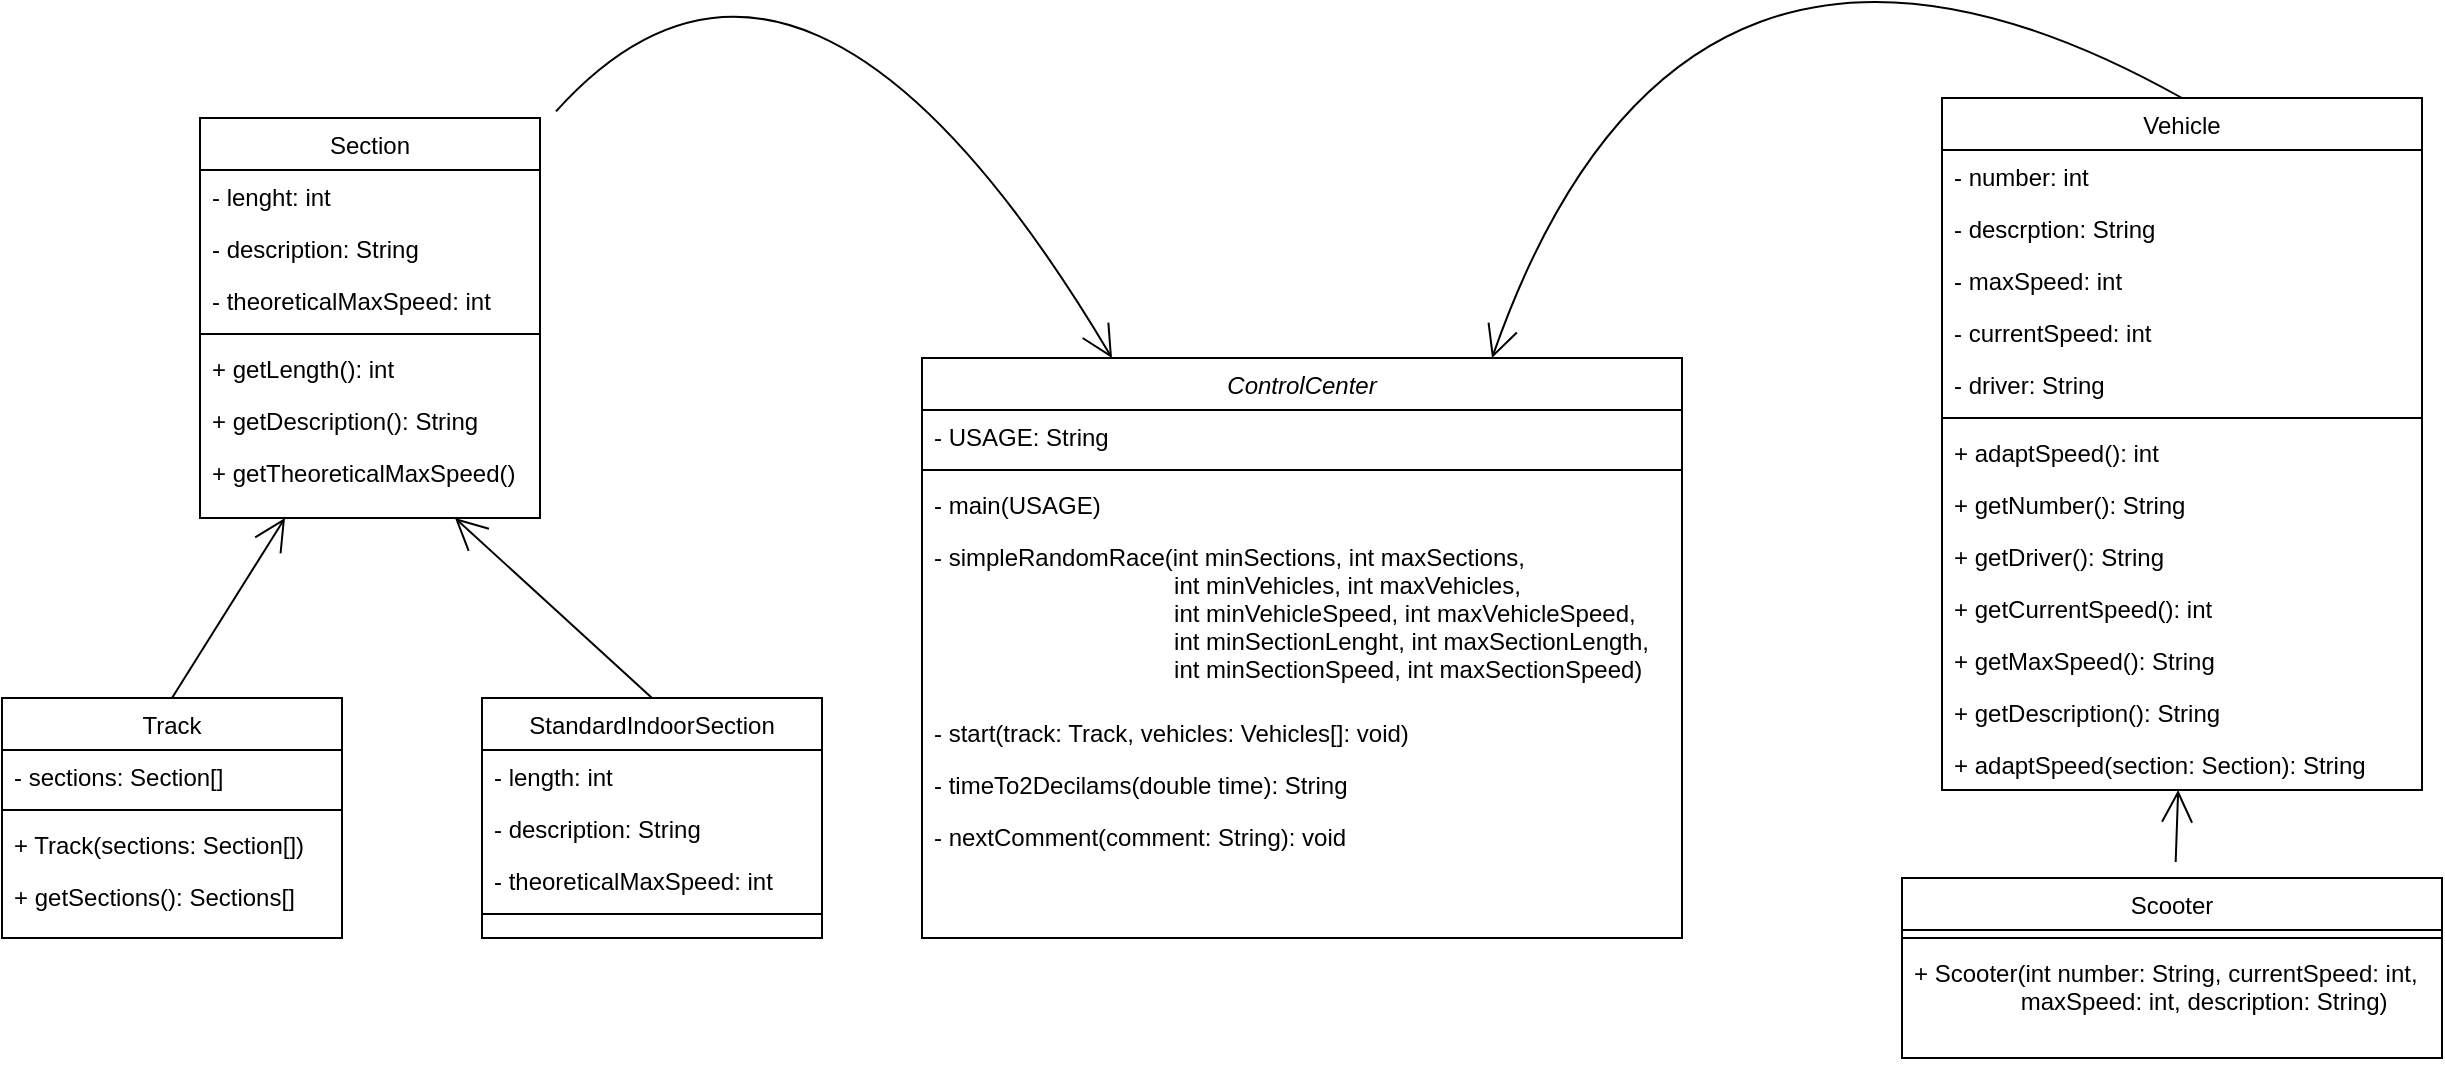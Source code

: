 <mxfile version="21.7.5" type="device">
  <diagram id="C5RBs43oDa-KdzZeNtuy" name="Page-1">
    <mxGraphModel dx="1572" dy="813" grid="1" gridSize="10" guides="1" tooltips="1" connect="1" arrows="1" fold="1" page="1" pageScale="1" pageWidth="827" pageHeight="1169" math="0" shadow="0">
      <root>
        <mxCell id="WIyWlLk6GJQsqaUBKTNV-0" />
        <mxCell id="WIyWlLk6GJQsqaUBKTNV-1" parent="WIyWlLk6GJQsqaUBKTNV-0" />
        <mxCell id="zkfFHV4jXpPFQw0GAbJ--0" value="ControlCenter" style="swimlane;fontStyle=2;align=center;verticalAlign=top;childLayout=stackLayout;horizontal=1;startSize=26;horizontalStack=0;resizeParent=1;resizeLast=0;collapsible=1;marginBottom=0;rounded=0;shadow=0;strokeWidth=1;" parent="WIyWlLk6GJQsqaUBKTNV-1" vertex="1">
          <mxGeometry x="520" y="220" width="380" height="290" as="geometry">
            <mxRectangle x="230" y="140" width="160" height="26" as="alternateBounds" />
          </mxGeometry>
        </mxCell>
        <mxCell id="zkfFHV4jXpPFQw0GAbJ--1" value="- USAGE: String" style="text;align=left;verticalAlign=top;spacingLeft=4;spacingRight=4;overflow=hidden;rotatable=0;points=[[0,0.5],[1,0.5]];portConstraint=eastwest;" parent="zkfFHV4jXpPFQw0GAbJ--0" vertex="1">
          <mxGeometry y="26" width="380" height="26" as="geometry" />
        </mxCell>
        <mxCell id="zkfFHV4jXpPFQw0GAbJ--4" value="" style="line;html=1;strokeWidth=1;align=left;verticalAlign=middle;spacingTop=-1;spacingLeft=3;spacingRight=3;rotatable=0;labelPosition=right;points=[];portConstraint=eastwest;" parent="zkfFHV4jXpPFQw0GAbJ--0" vertex="1">
          <mxGeometry y="52" width="380" height="8" as="geometry" />
        </mxCell>
        <mxCell id="388Pjs_imZJgpgRdutku-82" value="- main(USAGE)" style="text;align=left;verticalAlign=top;spacingLeft=4;spacingRight=4;overflow=hidden;rotatable=0;points=[[0,0.5],[1,0.5]];portConstraint=eastwest;" vertex="1" parent="zkfFHV4jXpPFQw0GAbJ--0">
          <mxGeometry y="60" width="380" height="26" as="geometry" />
        </mxCell>
        <mxCell id="zkfFHV4jXpPFQw0GAbJ--5" value="- simpleRandomRace(int minSections, int maxSections, &#xa;                                    int minVehicles, int maxVehicles,&#xa;                                    int minVehicleSpeed, int maxVehicleSpeed,&#xa;                                    int minSectionLenght, int maxSectionLength, &#xa;                                    int minSectionSpeed, int maxSectionSpeed)" style="text;align=left;verticalAlign=top;spacingLeft=4;spacingRight=4;overflow=hidden;rotatable=0;points=[[0,0.5],[1,0.5]];portConstraint=eastwest;" parent="zkfFHV4jXpPFQw0GAbJ--0" vertex="1">
          <mxGeometry y="86" width="380" height="88" as="geometry" />
        </mxCell>
        <mxCell id="388Pjs_imZJgpgRdutku-76" value="- start(track: Track, vehicles: Vehicles[]: void)" style="text;align=left;verticalAlign=top;spacingLeft=4;spacingRight=4;overflow=hidden;rotatable=0;points=[[0,0.5],[1,0.5]];portConstraint=eastwest;" vertex="1" parent="zkfFHV4jXpPFQw0GAbJ--0">
          <mxGeometry y="174" width="380" height="26" as="geometry" />
        </mxCell>
        <mxCell id="388Pjs_imZJgpgRdutku-75" value="- timeTo2Decilams(double time): String" style="text;align=left;verticalAlign=top;spacingLeft=4;spacingRight=4;overflow=hidden;rotatable=0;points=[[0,0.5],[1,0.5]];portConstraint=eastwest;" vertex="1" parent="zkfFHV4jXpPFQw0GAbJ--0">
          <mxGeometry y="200" width="380" height="26" as="geometry" />
        </mxCell>
        <mxCell id="388Pjs_imZJgpgRdutku-77" value="- nextComment(comment: String): void" style="text;align=left;verticalAlign=top;spacingLeft=4;spacingRight=4;overflow=hidden;rotatable=0;points=[[0,0.5],[1,0.5]];portConstraint=eastwest;" vertex="1" parent="zkfFHV4jXpPFQw0GAbJ--0">
          <mxGeometry y="226" width="380" height="26" as="geometry" />
        </mxCell>
        <mxCell id="388Pjs_imZJgpgRdutku-81" style="edgeStyle=none;curved=1;rounded=0;orthogonalLoop=1;jettySize=auto;html=1;entryX=0.75;entryY=0;entryDx=0;entryDy=0;endArrow=open;startSize=14;endSize=14;sourcePerimeterSpacing=8;targetPerimeterSpacing=8;exitX=0.5;exitY=0;exitDx=0;exitDy=0;" edge="1" parent="WIyWlLk6GJQsqaUBKTNV-1" source="zkfFHV4jXpPFQw0GAbJ--17" target="zkfFHV4jXpPFQw0GAbJ--0">
          <mxGeometry relative="1" as="geometry">
            <Array as="points">
              <mxPoint x="900" y="-50" />
            </Array>
          </mxGeometry>
        </mxCell>
        <mxCell id="zkfFHV4jXpPFQw0GAbJ--17" value="Vehicle" style="swimlane;fontStyle=0;align=center;verticalAlign=top;childLayout=stackLayout;horizontal=1;startSize=26;horizontalStack=0;resizeParent=1;resizeLast=0;collapsible=1;marginBottom=0;rounded=0;shadow=0;strokeWidth=1;" parent="WIyWlLk6GJQsqaUBKTNV-1" vertex="1">
          <mxGeometry x="1030" y="90" width="240" height="346" as="geometry">
            <mxRectangle x="550" y="140" width="160" height="26" as="alternateBounds" />
          </mxGeometry>
        </mxCell>
        <mxCell id="388Pjs_imZJgpgRdutku-1" value="- number: int" style="text;align=left;verticalAlign=top;spacingLeft=4;spacingRight=4;overflow=hidden;rotatable=0;points=[[0,0.5],[1,0.5]];portConstraint=eastwest;" vertex="1" parent="zkfFHV4jXpPFQw0GAbJ--17">
          <mxGeometry y="26" width="240" height="26" as="geometry" />
        </mxCell>
        <mxCell id="388Pjs_imZJgpgRdutku-7" value="- descrption: String" style="text;align=left;verticalAlign=top;spacingLeft=4;spacingRight=4;overflow=hidden;rotatable=0;points=[[0,0.5],[1,0.5]];portConstraint=eastwest;" vertex="1" parent="zkfFHV4jXpPFQw0GAbJ--17">
          <mxGeometry y="52" width="240" height="26" as="geometry" />
        </mxCell>
        <mxCell id="388Pjs_imZJgpgRdutku-6" value="- maxSpeed: int" style="text;align=left;verticalAlign=top;spacingLeft=4;spacingRight=4;overflow=hidden;rotatable=0;points=[[0,0.5],[1,0.5]];portConstraint=eastwest;" vertex="1" parent="zkfFHV4jXpPFQw0GAbJ--17">
          <mxGeometry y="78" width="240" height="26" as="geometry" />
        </mxCell>
        <mxCell id="388Pjs_imZJgpgRdutku-5" value="- currentSpeed: int" style="text;align=left;verticalAlign=top;spacingLeft=4;spacingRight=4;overflow=hidden;rotatable=0;points=[[0,0.5],[1,0.5]];portConstraint=eastwest;" vertex="1" parent="zkfFHV4jXpPFQw0GAbJ--17">
          <mxGeometry y="104" width="240" height="26" as="geometry" />
        </mxCell>
        <mxCell id="388Pjs_imZJgpgRdutku-4" value="- driver: String" style="text;align=left;verticalAlign=top;spacingLeft=4;spacingRight=4;overflow=hidden;rotatable=0;points=[[0,0.5],[1,0.5]];portConstraint=eastwest;" vertex="1" parent="zkfFHV4jXpPFQw0GAbJ--17">
          <mxGeometry y="130" width="240" height="26" as="geometry" />
        </mxCell>
        <mxCell id="zkfFHV4jXpPFQw0GAbJ--23" value="" style="line;html=1;strokeWidth=1;align=left;verticalAlign=middle;spacingTop=-1;spacingLeft=3;spacingRight=3;rotatable=0;labelPosition=right;points=[];portConstraint=eastwest;" parent="zkfFHV4jXpPFQw0GAbJ--17" vertex="1">
          <mxGeometry y="156" width="240" height="8" as="geometry" />
        </mxCell>
        <mxCell id="388Pjs_imZJgpgRdutku-19" value="+ adaptSpeed(): int" style="text;align=left;verticalAlign=top;spacingLeft=4;spacingRight=4;overflow=hidden;rotatable=0;points=[[0,0.5],[1,0.5]];portConstraint=eastwest;" vertex="1" parent="zkfFHV4jXpPFQw0GAbJ--17">
          <mxGeometry y="164" width="240" height="26" as="geometry" />
        </mxCell>
        <mxCell id="388Pjs_imZJgpgRdutku-14" value="+ getNumber(): String" style="text;align=left;verticalAlign=top;spacingLeft=4;spacingRight=4;overflow=hidden;rotatable=0;points=[[0,0.5],[1,0.5]];portConstraint=eastwest;" vertex="1" parent="zkfFHV4jXpPFQw0GAbJ--17">
          <mxGeometry y="190" width="240" height="26" as="geometry" />
        </mxCell>
        <mxCell id="388Pjs_imZJgpgRdutku-70" value="+ getDriver(): String" style="text;align=left;verticalAlign=top;spacingLeft=4;spacingRight=4;overflow=hidden;rotatable=0;points=[[0,0.5],[1,0.5]];portConstraint=eastwest;" vertex="1" parent="zkfFHV4jXpPFQw0GAbJ--17">
          <mxGeometry y="216" width="240" height="26" as="geometry" />
        </mxCell>
        <mxCell id="388Pjs_imZJgpgRdutku-17" value="+ getCurrentSpeed(): int" style="text;align=left;verticalAlign=top;spacingLeft=4;spacingRight=4;overflow=hidden;rotatable=0;points=[[0,0.5],[1,0.5]];portConstraint=eastwest;" vertex="1" parent="zkfFHV4jXpPFQw0GAbJ--17">
          <mxGeometry y="242" width="240" height="26" as="geometry" />
        </mxCell>
        <mxCell id="388Pjs_imZJgpgRdutku-18" value="+ getMaxSpeed(): String" style="text;align=left;verticalAlign=top;spacingLeft=4;spacingRight=4;overflow=hidden;rotatable=0;points=[[0,0.5],[1,0.5]];portConstraint=eastwest;" vertex="1" parent="zkfFHV4jXpPFQw0GAbJ--17">
          <mxGeometry y="268" width="240" height="26" as="geometry" />
        </mxCell>
        <mxCell id="388Pjs_imZJgpgRdutku-16" value="+ getDescription(): String" style="text;align=left;verticalAlign=top;spacingLeft=4;spacingRight=4;overflow=hidden;rotatable=0;points=[[0,0.5],[1,0.5]];portConstraint=eastwest;" vertex="1" parent="zkfFHV4jXpPFQw0GAbJ--17">
          <mxGeometry y="294" width="240" height="26" as="geometry" />
        </mxCell>
        <mxCell id="388Pjs_imZJgpgRdutku-71" value="+ adaptSpeed(section: Section): String" style="text;align=left;verticalAlign=top;spacingLeft=4;spacingRight=4;overflow=hidden;rotatable=0;points=[[0,0.5],[1,0.5]];portConstraint=eastwest;" vertex="1" parent="zkfFHV4jXpPFQw0GAbJ--17">
          <mxGeometry y="320" width="240" height="26" as="geometry" />
        </mxCell>
        <mxCell id="388Pjs_imZJgpgRdutku-78" style="edgeStyle=none;curved=1;rounded=0;orthogonalLoop=1;jettySize=auto;html=1;entryX=0.492;entryY=1;entryDx=0;entryDy=0;entryPerimeter=0;endArrow=open;startSize=14;endSize=14;sourcePerimeterSpacing=8;targetPerimeterSpacing=8;" edge="1" parent="WIyWlLk6GJQsqaUBKTNV-1" source="388Pjs_imZJgpgRdutku-0" target="388Pjs_imZJgpgRdutku-71">
          <mxGeometry relative="1" as="geometry" />
        </mxCell>
        <mxCell id="388Pjs_imZJgpgRdutku-0" value="Scooter" style="swimlane;fontStyle=0;align=center;verticalAlign=top;childLayout=stackLayout;horizontal=1;startSize=26;horizontalStack=0;resizeParent=1;resizeLast=0;collapsible=1;marginBottom=0;rounded=0;shadow=0;strokeWidth=1;" vertex="1" parent="WIyWlLk6GJQsqaUBKTNV-1">
          <mxGeometry x="1010" y="480" width="270" height="90" as="geometry">
            <mxRectangle x="340" y="380" width="170" height="26" as="alternateBounds" />
          </mxGeometry>
        </mxCell>
        <mxCell id="388Pjs_imZJgpgRdutku-2" value="" style="line;html=1;strokeWidth=1;align=left;verticalAlign=middle;spacingTop=-1;spacingLeft=3;spacingRight=3;rotatable=0;labelPosition=right;points=[];portConstraint=eastwest;" vertex="1" parent="388Pjs_imZJgpgRdutku-0">
          <mxGeometry y="26" width="270" height="8" as="geometry" />
        </mxCell>
        <mxCell id="388Pjs_imZJgpgRdutku-8" value="+ Scooter(int number: String, currentSpeed: int,&#xa;                maxSpeed: int, description: String)" style="text;align=left;verticalAlign=top;spacingLeft=4;spacingRight=4;overflow=hidden;rotatable=0;points=[[0,0.5],[1,0.5]];portConstraint=eastwest;" vertex="1" parent="388Pjs_imZJgpgRdutku-0">
          <mxGeometry y="34" width="270" height="56" as="geometry" />
        </mxCell>
        <mxCell id="388Pjs_imZJgpgRdutku-79" style="edgeStyle=none;curved=1;rounded=0;orthogonalLoop=1;jettySize=auto;html=1;entryX=0.75;entryY=1;entryDx=0;entryDy=0;endArrow=open;startSize=14;endSize=14;sourcePerimeterSpacing=8;targetPerimeterSpacing=8;exitX=0.5;exitY=0;exitDx=0;exitDy=0;" edge="1" parent="WIyWlLk6GJQsqaUBKTNV-1" source="388Pjs_imZJgpgRdutku-22" target="388Pjs_imZJgpgRdutku-32">
          <mxGeometry relative="1" as="geometry" />
        </mxCell>
        <mxCell id="388Pjs_imZJgpgRdutku-22" value="StandardIndoorSection" style="swimlane;fontStyle=0;align=center;verticalAlign=top;childLayout=stackLayout;horizontal=1;startSize=26;horizontalStack=0;resizeParent=1;resizeLast=0;collapsible=1;marginBottom=0;rounded=0;shadow=0;strokeWidth=1;" vertex="1" parent="WIyWlLk6GJQsqaUBKTNV-1">
          <mxGeometry x="300" y="390" width="170" height="120" as="geometry">
            <mxRectangle x="130" y="380" width="160" height="26" as="alternateBounds" />
          </mxGeometry>
        </mxCell>
        <mxCell id="388Pjs_imZJgpgRdutku-23" value="- length: int" style="text;align=left;verticalAlign=top;spacingLeft=4;spacingRight=4;overflow=hidden;rotatable=0;points=[[0,0.5],[1,0.5]];portConstraint=eastwest;" vertex="1" parent="388Pjs_imZJgpgRdutku-22">
          <mxGeometry y="26" width="170" height="26" as="geometry" />
        </mxCell>
        <mxCell id="388Pjs_imZJgpgRdutku-24" value="- description: String" style="text;align=left;verticalAlign=top;spacingLeft=4;spacingRight=4;overflow=hidden;rotatable=0;points=[[0,0.5],[1,0.5]];portConstraint=eastwest;rounded=0;shadow=0;html=0;" vertex="1" parent="388Pjs_imZJgpgRdutku-22">
          <mxGeometry y="52" width="170" height="26" as="geometry" />
        </mxCell>
        <mxCell id="388Pjs_imZJgpgRdutku-28" value="- theoreticalMaxSpeed: int" style="text;align=left;verticalAlign=top;spacingLeft=4;spacingRight=4;overflow=hidden;rotatable=0;points=[[0,0.5],[1,0.5]];portConstraint=eastwest;rounded=0;shadow=0;html=0;" vertex="1" parent="388Pjs_imZJgpgRdutku-22">
          <mxGeometry y="78" width="170" height="26" as="geometry" />
        </mxCell>
        <mxCell id="388Pjs_imZJgpgRdutku-25" value="" style="line;html=1;strokeWidth=1;align=left;verticalAlign=middle;spacingTop=-1;spacingLeft=3;spacingRight=3;rotatable=0;labelPosition=right;points=[];portConstraint=eastwest;" vertex="1" parent="388Pjs_imZJgpgRdutku-22">
          <mxGeometry y="104" width="170" height="8" as="geometry" />
        </mxCell>
        <mxCell id="388Pjs_imZJgpgRdutku-80" style="edgeStyle=none;curved=1;rounded=0;orthogonalLoop=1;jettySize=auto;html=1;entryX=0.25;entryY=0;entryDx=0;entryDy=0;endArrow=open;startSize=14;endSize=14;sourcePerimeterSpacing=8;targetPerimeterSpacing=8;" edge="1" parent="WIyWlLk6GJQsqaUBKTNV-1" source="388Pjs_imZJgpgRdutku-32" target="zkfFHV4jXpPFQw0GAbJ--0">
          <mxGeometry relative="1" as="geometry">
            <Array as="points">
              <mxPoint x="460" y="-40" />
            </Array>
          </mxGeometry>
        </mxCell>
        <mxCell id="388Pjs_imZJgpgRdutku-32" value="Section" style="swimlane;fontStyle=0;align=center;verticalAlign=top;childLayout=stackLayout;horizontal=1;startSize=26;horizontalStack=0;resizeParent=1;resizeLast=0;collapsible=1;marginBottom=0;rounded=0;shadow=0;strokeWidth=1;" vertex="1" parent="WIyWlLk6GJQsqaUBKTNV-1">
          <mxGeometry x="159" y="100" width="170" height="200" as="geometry">
            <mxRectangle x="550" y="140" width="160" height="26" as="alternateBounds" />
          </mxGeometry>
        </mxCell>
        <mxCell id="388Pjs_imZJgpgRdutku-84" value="- lenght: int" style="text;align=left;verticalAlign=top;spacingLeft=4;spacingRight=4;overflow=hidden;rotatable=0;points=[[0,0.5],[1,0.5]];portConstraint=eastwest;" vertex="1" parent="388Pjs_imZJgpgRdutku-32">
          <mxGeometry y="26" width="170" height="26" as="geometry" />
        </mxCell>
        <mxCell id="388Pjs_imZJgpgRdutku-85" value="- description: String" style="text;align=left;verticalAlign=top;spacingLeft=4;spacingRight=4;overflow=hidden;rotatable=0;points=[[0,0.5],[1,0.5]];portConstraint=eastwest;" vertex="1" parent="388Pjs_imZJgpgRdutku-32">
          <mxGeometry y="52" width="170" height="26" as="geometry" />
        </mxCell>
        <mxCell id="388Pjs_imZJgpgRdutku-86" value="- theoreticalMaxSpeed: int" style="text;align=left;verticalAlign=top;spacingLeft=4;spacingRight=4;overflow=hidden;rotatable=0;points=[[0,0.5],[1,0.5]];portConstraint=eastwest;" vertex="1" parent="388Pjs_imZJgpgRdutku-32">
          <mxGeometry y="78" width="170" height="26" as="geometry" />
        </mxCell>
        <mxCell id="388Pjs_imZJgpgRdutku-33" value="" style="line;html=1;strokeWidth=1;align=left;verticalAlign=middle;spacingTop=-1;spacingLeft=3;spacingRight=3;rotatable=0;labelPosition=right;points=[];portConstraint=eastwest;" vertex="1" parent="388Pjs_imZJgpgRdutku-32">
          <mxGeometry y="104" width="170" height="8" as="geometry" />
        </mxCell>
        <mxCell id="388Pjs_imZJgpgRdutku-40" value="+ getLength(): int" style="text;align=left;verticalAlign=top;spacingLeft=4;spacingRight=4;overflow=hidden;rotatable=0;points=[[0,0.5],[1,0.5]];portConstraint=eastwest;" vertex="1" parent="388Pjs_imZJgpgRdutku-32">
          <mxGeometry y="112" width="170" height="26" as="geometry" />
        </mxCell>
        <mxCell id="388Pjs_imZJgpgRdutku-43" value="+ getDescription(): String" style="text;align=left;verticalAlign=top;spacingLeft=4;spacingRight=4;overflow=hidden;rotatable=0;points=[[0,0.5],[1,0.5]];portConstraint=eastwest;" vertex="1" parent="388Pjs_imZJgpgRdutku-32">
          <mxGeometry y="138" width="170" height="26" as="geometry" />
        </mxCell>
        <mxCell id="388Pjs_imZJgpgRdutku-41" value="+ getTheoreticalMaxSpeed()" style="text;align=left;verticalAlign=top;spacingLeft=4;spacingRight=4;overflow=hidden;rotatable=0;points=[[0,0.5],[1,0.5]];portConstraint=eastwest;" vertex="1" parent="388Pjs_imZJgpgRdutku-32">
          <mxGeometry y="164" width="170" height="26" as="geometry" />
        </mxCell>
        <mxCell id="388Pjs_imZJgpgRdutku-74" style="edgeStyle=none;curved=1;rounded=0;orthogonalLoop=1;jettySize=auto;html=1;entryX=0.25;entryY=1;entryDx=0;entryDy=0;endArrow=open;startSize=14;endSize=14;sourcePerimeterSpacing=8;targetPerimeterSpacing=8;exitX=0.5;exitY=0;exitDx=0;exitDy=0;" edge="1" parent="WIyWlLk6GJQsqaUBKTNV-1" source="388Pjs_imZJgpgRdutku-44" target="388Pjs_imZJgpgRdutku-32">
          <mxGeometry relative="1" as="geometry" />
        </mxCell>
        <mxCell id="388Pjs_imZJgpgRdutku-44" value="Track" style="swimlane;fontStyle=0;align=center;verticalAlign=top;childLayout=stackLayout;horizontal=1;startSize=26;horizontalStack=0;resizeParent=1;resizeLast=0;collapsible=1;marginBottom=0;rounded=0;shadow=0;strokeWidth=1;" vertex="1" parent="WIyWlLk6GJQsqaUBKTNV-1">
          <mxGeometry x="60" y="390" width="170" height="120" as="geometry">
            <mxRectangle x="130" y="380" width="160" height="26" as="alternateBounds" />
          </mxGeometry>
        </mxCell>
        <mxCell id="388Pjs_imZJgpgRdutku-45" value="- sections: Section[]" style="text;align=left;verticalAlign=top;spacingLeft=4;spacingRight=4;overflow=hidden;rotatable=0;points=[[0,0.5],[1,0.5]];portConstraint=eastwest;" vertex="1" parent="388Pjs_imZJgpgRdutku-44">
          <mxGeometry y="26" width="170" height="26" as="geometry" />
        </mxCell>
        <mxCell id="388Pjs_imZJgpgRdutku-48" value="" style="line;html=1;strokeWidth=1;align=left;verticalAlign=middle;spacingTop=-1;spacingLeft=3;spacingRight=3;rotatable=0;labelPosition=right;points=[];portConstraint=eastwest;" vertex="1" parent="388Pjs_imZJgpgRdutku-44">
          <mxGeometry y="52" width="170" height="8" as="geometry" />
        </mxCell>
        <mxCell id="388Pjs_imZJgpgRdutku-50" value="+ Track(sections: Section[])" style="text;align=left;verticalAlign=top;spacingLeft=4;spacingRight=4;overflow=hidden;rotatable=0;points=[[0,0.5],[1,0.5]];portConstraint=eastwest;" vertex="1" parent="388Pjs_imZJgpgRdutku-44">
          <mxGeometry y="60" width="170" height="26" as="geometry" />
        </mxCell>
        <mxCell id="388Pjs_imZJgpgRdutku-51" value="+ getSections(): Sections[]" style="text;align=left;verticalAlign=top;spacingLeft=4;spacingRight=4;overflow=hidden;rotatable=0;points=[[0,0.5],[1,0.5]];portConstraint=eastwest;" vertex="1" parent="388Pjs_imZJgpgRdutku-44">
          <mxGeometry y="86" width="170" height="26" as="geometry" />
        </mxCell>
      </root>
    </mxGraphModel>
  </diagram>
</mxfile>
